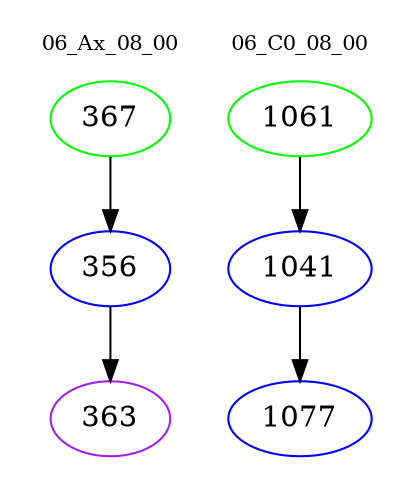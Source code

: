 digraph{
subgraph cluster_0 {
color = white
label = "06_Ax_08_00";
fontsize=10;
T0_367 [label="367", color="green"]
T0_367 -> T0_356 [color="black"]
T0_356 [label="356", color="blue"]
T0_356 -> T0_363 [color="black"]
T0_363 [label="363", color="purple"]
}
subgraph cluster_1 {
color = white
label = "06_C0_08_00";
fontsize=10;
T1_1061 [label="1061", color="green"]
T1_1061 -> T1_1041 [color="black"]
T1_1041 [label="1041", color="blue"]
T1_1041 -> T1_1077 [color="black"]
T1_1077 [label="1077", color="blue"]
}
}
